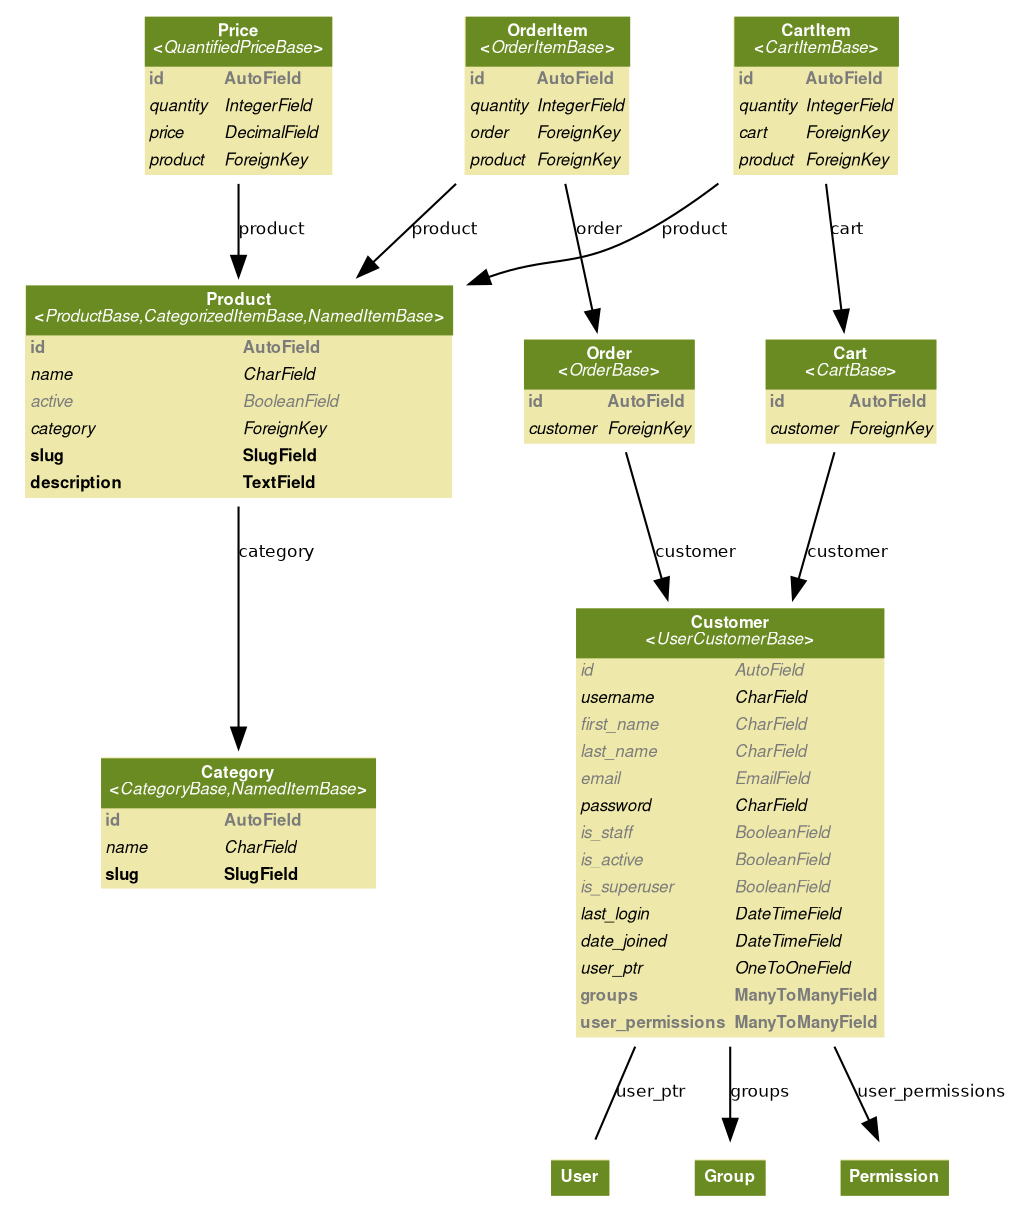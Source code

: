 
digraph name {
  fontname = "Helvetica"
  fontsize = 8

  node [
    fontname = "Helvetica"
    fontsize = 8
    shape = "plaintext"
  ]
  edge [
    fontname = "Helvetica"
    fontsize = 8
  ]





  
    basic_webshop_models_Price [label=<
    <TABLE BGCOLOR="palegoldenrod" BORDER="0" CELLBORDER="0" CELLSPACING="0">
     <TR><TD COLSPAN="2" CELLPADDING="4" ALIGN="CENTER" BGCOLOR="olivedrab4"
     ><FONT FACE="Helvetica Bold" COLOR="white"
     >Price<BR/>&lt;<FONT FACE="Helvetica Italic">QuantifiedPriceBase</FONT>&gt;</FONT></TD></TR>

    
        
        <TR><TD ALIGN="LEFT" BORDER="0"
        ><FONT COLOR="#7B7B7B" FACE="Helvetica Bold">id</FONT
        ></TD>
        <TD ALIGN="LEFT"
        ><FONT COLOR="#7B7B7B" FACE="Helvetica Bold">AutoField</FONT
        ></TD></TR>
        
        <TR><TD ALIGN="LEFT" BORDER="0"
        ><FONT FACE="Helvetica Italic">quantity</FONT
        ></TD>
        <TD ALIGN="LEFT"
        ><FONT FACE="Helvetica Italic">IntegerField</FONT
        ></TD></TR>
        
        <TR><TD ALIGN="LEFT" BORDER="0"
        ><FONT FACE="Helvetica Italic">price</FONT
        ></TD>
        <TD ALIGN="LEFT"
        ><FONT FACE="Helvetica Italic">DecimalField</FONT
        ></TD></TR>
        
        <TR><TD ALIGN="LEFT" BORDER="0"
        ><FONT FACE="Helvetica Italic">product</FONT
        ></TD>
        <TD ALIGN="LEFT"
        ><FONT FACE="Helvetica Italic">ForeignKey</FONT
        ></TD></TR>
        
    
    </TABLE>
    >]
  
    basic_webshop_models_Customer [label=<
    <TABLE BGCOLOR="palegoldenrod" BORDER="0" CELLBORDER="0" CELLSPACING="0">
     <TR><TD COLSPAN="2" CELLPADDING="4" ALIGN="CENTER" BGCOLOR="olivedrab4"
     ><FONT FACE="Helvetica Bold" COLOR="white"
     >Customer<BR/>&lt;<FONT FACE="Helvetica Italic">UserCustomerBase</FONT>&gt;</FONT></TD></TR>

    
        
        <TR><TD ALIGN="LEFT" BORDER="0"
        ><FONT COLOR="#7B7B7B" FACE="Helvetica Italic">id</FONT
        ></TD>
        <TD ALIGN="LEFT"
        ><FONT COLOR="#7B7B7B" FACE="Helvetica Italic">AutoField</FONT
        ></TD></TR>
        
        <TR><TD ALIGN="LEFT" BORDER="0"
        ><FONT FACE="Helvetica Italic">username</FONT
        ></TD>
        <TD ALIGN="LEFT"
        ><FONT FACE="Helvetica Italic">CharField</FONT
        ></TD></TR>
        
        <TR><TD ALIGN="LEFT" BORDER="0"
        ><FONT COLOR="#7B7B7B" FACE="Helvetica Italic">first_name</FONT
        ></TD>
        <TD ALIGN="LEFT"
        ><FONT COLOR="#7B7B7B" FACE="Helvetica Italic">CharField</FONT
        ></TD></TR>
        
        <TR><TD ALIGN="LEFT" BORDER="0"
        ><FONT COLOR="#7B7B7B" FACE="Helvetica Italic">last_name</FONT
        ></TD>
        <TD ALIGN="LEFT"
        ><FONT COLOR="#7B7B7B" FACE="Helvetica Italic">CharField</FONT
        ></TD></TR>
        
        <TR><TD ALIGN="LEFT" BORDER="0"
        ><FONT COLOR="#7B7B7B" FACE="Helvetica Italic">email</FONT
        ></TD>
        <TD ALIGN="LEFT"
        ><FONT COLOR="#7B7B7B" FACE="Helvetica Italic">EmailField</FONT
        ></TD></TR>
        
        <TR><TD ALIGN="LEFT" BORDER="0"
        ><FONT FACE="Helvetica Italic">password</FONT
        ></TD>
        <TD ALIGN="LEFT"
        ><FONT FACE="Helvetica Italic">CharField</FONT
        ></TD></TR>
        
        <TR><TD ALIGN="LEFT" BORDER="0"
        ><FONT COLOR="#7B7B7B" FACE="Helvetica Italic">is_staff</FONT
        ></TD>
        <TD ALIGN="LEFT"
        ><FONT COLOR="#7B7B7B" FACE="Helvetica Italic">BooleanField</FONT
        ></TD></TR>
        
        <TR><TD ALIGN="LEFT" BORDER="0"
        ><FONT COLOR="#7B7B7B" FACE="Helvetica Italic">is_active</FONT
        ></TD>
        <TD ALIGN="LEFT"
        ><FONT COLOR="#7B7B7B" FACE="Helvetica Italic">BooleanField</FONT
        ></TD></TR>
        
        <TR><TD ALIGN="LEFT" BORDER="0"
        ><FONT COLOR="#7B7B7B" FACE="Helvetica Italic">is_superuser</FONT
        ></TD>
        <TD ALIGN="LEFT"
        ><FONT COLOR="#7B7B7B" FACE="Helvetica Italic">BooleanField</FONT
        ></TD></TR>
        
        <TR><TD ALIGN="LEFT" BORDER="0"
        ><FONT FACE="Helvetica Italic">last_login</FONT
        ></TD>
        <TD ALIGN="LEFT"
        ><FONT FACE="Helvetica Italic">DateTimeField</FONT
        ></TD></TR>
        
        <TR><TD ALIGN="LEFT" BORDER="0"
        ><FONT FACE="Helvetica Italic">date_joined</FONT
        ></TD>
        <TD ALIGN="LEFT"
        ><FONT FACE="Helvetica Italic">DateTimeField</FONT
        ></TD></TR>
        
        <TR><TD ALIGN="LEFT" BORDER="0"
        ><FONT FACE="Helvetica Italic">user_ptr</FONT
        ></TD>
        <TD ALIGN="LEFT"
        ><FONT FACE="Helvetica Italic">OneToOneField</FONT
        ></TD></TR>
        
        <TR><TD ALIGN="LEFT" BORDER="0"
        ><FONT COLOR="#7B7B7B" FACE="Helvetica Bold">groups</FONT
        ></TD>
        <TD ALIGN="LEFT"
        ><FONT COLOR="#7B7B7B" FACE="Helvetica Bold">ManyToManyField</FONT
        ></TD></TR>
        
        <TR><TD ALIGN="LEFT" BORDER="0"
        ><FONT COLOR="#7B7B7B" FACE="Helvetica Bold">user_permissions</FONT
        ></TD>
        <TD ALIGN="LEFT"
        ><FONT COLOR="#7B7B7B" FACE="Helvetica Bold">ManyToManyField</FONT
        ></TD></TR>
        
    
    </TABLE>
    >]
  
    basic_webshop_models_Product [label=<
    <TABLE BGCOLOR="palegoldenrod" BORDER="0" CELLBORDER="0" CELLSPACING="0">
     <TR><TD COLSPAN="2" CELLPADDING="4" ALIGN="CENTER" BGCOLOR="olivedrab4"
     ><FONT FACE="Helvetica Bold" COLOR="white"
     >Product<BR/>&lt;<FONT FACE="Helvetica Italic">ProductBase,CategorizedItemBase,NamedItemBase</FONT>&gt;</FONT></TD></TR>

    
        
        <TR><TD ALIGN="LEFT" BORDER="0"
        ><FONT COLOR="#7B7B7B" FACE="Helvetica Bold">id</FONT
        ></TD>
        <TD ALIGN="LEFT"
        ><FONT COLOR="#7B7B7B" FACE="Helvetica Bold">AutoField</FONT
        ></TD></TR>
        
        <TR><TD ALIGN="LEFT" BORDER="0"
        ><FONT FACE="Helvetica Italic">name</FONT
        ></TD>
        <TD ALIGN="LEFT"
        ><FONT FACE="Helvetica Italic">CharField</FONT
        ></TD></TR>
        
        <TR><TD ALIGN="LEFT" BORDER="0"
        ><FONT COLOR="#7B7B7B" FACE="Helvetica Italic">active</FONT
        ></TD>
        <TD ALIGN="LEFT"
        ><FONT COLOR="#7B7B7B" FACE="Helvetica Italic">BooleanField</FONT
        ></TD></TR>
        
        <TR><TD ALIGN="LEFT" BORDER="0"
        ><FONT FACE="Helvetica Italic">category</FONT
        ></TD>
        <TD ALIGN="LEFT"
        ><FONT FACE="Helvetica Italic">ForeignKey</FONT
        ></TD></TR>
        
        <TR><TD ALIGN="LEFT" BORDER="0"
        ><FONT FACE="Helvetica Bold">slug</FONT
        ></TD>
        <TD ALIGN="LEFT"
        ><FONT FACE="Helvetica Bold">SlugField</FONT
        ></TD></TR>
        
        <TR><TD ALIGN="LEFT" BORDER="0"
        ><FONT FACE="Helvetica Bold">description</FONT
        ></TD>
        <TD ALIGN="LEFT"
        ><FONT FACE="Helvetica Bold">TextField</FONT
        ></TD></TR>
        
    
    </TABLE>
    >]
  
    basic_webshop_models_Cart [label=<
    <TABLE BGCOLOR="palegoldenrod" BORDER="0" CELLBORDER="0" CELLSPACING="0">
     <TR><TD COLSPAN="2" CELLPADDING="4" ALIGN="CENTER" BGCOLOR="olivedrab4"
     ><FONT FACE="Helvetica Bold" COLOR="white"
     >Cart<BR/>&lt;<FONT FACE="Helvetica Italic">CartBase</FONT>&gt;</FONT></TD></TR>

    
        
        <TR><TD ALIGN="LEFT" BORDER="0"
        ><FONT COLOR="#7B7B7B" FACE="Helvetica Bold">id</FONT
        ></TD>
        <TD ALIGN="LEFT"
        ><FONT COLOR="#7B7B7B" FACE="Helvetica Bold">AutoField</FONT
        ></TD></TR>
        
        <TR><TD ALIGN="LEFT" BORDER="0"
        ><FONT FACE="Helvetica Italic">customer</FONT
        ></TD>
        <TD ALIGN="LEFT"
        ><FONT FACE="Helvetica Italic">ForeignKey</FONT
        ></TD></TR>
        
    
    </TABLE>
    >]
  
    basic_webshop_models_CartItem [label=<
    <TABLE BGCOLOR="palegoldenrod" BORDER="0" CELLBORDER="0" CELLSPACING="0">
     <TR><TD COLSPAN="2" CELLPADDING="4" ALIGN="CENTER" BGCOLOR="olivedrab4"
     ><FONT FACE="Helvetica Bold" COLOR="white"
     >CartItem<BR/>&lt;<FONT FACE="Helvetica Italic">CartItemBase</FONT>&gt;</FONT></TD></TR>

    
        
        <TR><TD ALIGN="LEFT" BORDER="0"
        ><FONT COLOR="#7B7B7B" FACE="Helvetica Bold">id</FONT
        ></TD>
        <TD ALIGN="LEFT"
        ><FONT COLOR="#7B7B7B" FACE="Helvetica Bold">AutoField</FONT
        ></TD></TR>
        
        <TR><TD ALIGN="LEFT" BORDER="0"
        ><FONT FACE="Helvetica Italic">quantity</FONT
        ></TD>
        <TD ALIGN="LEFT"
        ><FONT FACE="Helvetica Italic">IntegerField</FONT
        ></TD></TR>
        
        <TR><TD ALIGN="LEFT" BORDER="0"
        ><FONT FACE="Helvetica Italic">cart</FONT
        ></TD>
        <TD ALIGN="LEFT"
        ><FONT FACE="Helvetica Italic">ForeignKey</FONT
        ></TD></TR>
        
        <TR><TD ALIGN="LEFT" BORDER="0"
        ><FONT FACE="Helvetica Italic">product</FONT
        ></TD>
        <TD ALIGN="LEFT"
        ><FONT FACE="Helvetica Italic">ForeignKey</FONT
        ></TD></TR>
        
    
    </TABLE>
    >]
  
    basic_webshop_models_Order [label=<
    <TABLE BGCOLOR="palegoldenrod" BORDER="0" CELLBORDER="0" CELLSPACING="0">
     <TR><TD COLSPAN="2" CELLPADDING="4" ALIGN="CENTER" BGCOLOR="olivedrab4"
     ><FONT FACE="Helvetica Bold" COLOR="white"
     >Order<BR/>&lt;<FONT FACE="Helvetica Italic">OrderBase</FONT>&gt;</FONT></TD></TR>

    
        
        <TR><TD ALIGN="LEFT" BORDER="0"
        ><FONT COLOR="#7B7B7B" FACE="Helvetica Bold">id</FONT
        ></TD>
        <TD ALIGN="LEFT"
        ><FONT COLOR="#7B7B7B" FACE="Helvetica Bold">AutoField</FONT
        ></TD></TR>
        
        <TR><TD ALIGN="LEFT" BORDER="0"
        ><FONT FACE="Helvetica Italic">customer</FONT
        ></TD>
        <TD ALIGN="LEFT"
        ><FONT FACE="Helvetica Italic">ForeignKey</FONT
        ></TD></TR>
        
    
    </TABLE>
    >]
  
    basic_webshop_models_OrderItem [label=<
    <TABLE BGCOLOR="palegoldenrod" BORDER="0" CELLBORDER="0" CELLSPACING="0">
     <TR><TD COLSPAN="2" CELLPADDING="4" ALIGN="CENTER" BGCOLOR="olivedrab4"
     ><FONT FACE="Helvetica Bold" COLOR="white"
     >OrderItem<BR/>&lt;<FONT FACE="Helvetica Italic">OrderItemBase</FONT>&gt;</FONT></TD></TR>

    
        
        <TR><TD ALIGN="LEFT" BORDER="0"
        ><FONT COLOR="#7B7B7B" FACE="Helvetica Bold">id</FONT
        ></TD>
        <TD ALIGN="LEFT"
        ><FONT COLOR="#7B7B7B" FACE="Helvetica Bold">AutoField</FONT
        ></TD></TR>
        
        <TR><TD ALIGN="LEFT" BORDER="0"
        ><FONT FACE="Helvetica Italic">quantity</FONT
        ></TD>
        <TD ALIGN="LEFT"
        ><FONT FACE="Helvetica Italic">IntegerField</FONT
        ></TD></TR>
        
        <TR><TD ALIGN="LEFT" BORDER="0"
        ><FONT FACE="Helvetica Italic">order</FONT
        ></TD>
        <TD ALIGN="LEFT"
        ><FONT FACE="Helvetica Italic">ForeignKey</FONT
        ></TD></TR>
        
        <TR><TD ALIGN="LEFT" BORDER="0"
        ><FONT FACE="Helvetica Italic">product</FONT
        ></TD>
        <TD ALIGN="LEFT"
        ><FONT FACE="Helvetica Italic">ForeignKey</FONT
        ></TD></TR>
        
    
    </TABLE>
    >]
  
    basic_webshop_models_Category [label=<
    <TABLE BGCOLOR="palegoldenrod" BORDER="0" CELLBORDER="0" CELLSPACING="0">
     <TR><TD COLSPAN="2" CELLPADDING="4" ALIGN="CENTER" BGCOLOR="olivedrab4"
     ><FONT FACE="Helvetica Bold" COLOR="white"
     >Category<BR/>&lt;<FONT FACE="Helvetica Italic">CategoryBase,NamedItemBase</FONT>&gt;</FONT></TD></TR>

    
        
        <TR><TD ALIGN="LEFT" BORDER="0"
        ><FONT COLOR="#7B7B7B" FACE="Helvetica Bold">id</FONT
        ></TD>
        <TD ALIGN="LEFT"
        ><FONT COLOR="#7B7B7B" FACE="Helvetica Bold">AutoField</FONT
        ></TD></TR>
        
        <TR><TD ALIGN="LEFT" BORDER="0"
        ><FONT FACE="Helvetica Italic">name</FONT
        ></TD>
        <TD ALIGN="LEFT"
        ><FONT FACE="Helvetica Italic">CharField</FONT
        ></TD></TR>
        
        <TR><TD ALIGN="LEFT" BORDER="0"
        ><FONT FACE="Helvetica Bold">slug</FONT
        ></TD>
        <TD ALIGN="LEFT"
        ><FONT FACE="Helvetica Bold">SlugField</FONT
        ></TD></TR>
        
    
    </TABLE>
    >]
  




  
    
    
    basic_webshop_models_Price -> basic_webshop_models_Product
    [label="product"] ;
    
  
    
    
    django_contrib_auth_models_User [label=<
        <TABLE BGCOLOR="palegoldenrod" BORDER="0" CELLBORDER="0" CELLSPACING="0">
        <TR><TD COLSPAN="2" CELLPADDING="4" ALIGN="CENTER" BGCOLOR="olivedrab4"
        ><FONT FACE="Helvetica Bold" COLOR="white"
        >User</FONT></TD></TR>
        </TABLE>
        >]
    
    basic_webshop_models_Customer -> django_contrib_auth_models_User
    [label="user_ptr"] [arrowhead=none arrowtail=none];
    
    
    django_contrib_auth_models_Group [label=<
        <TABLE BGCOLOR="palegoldenrod" BORDER="0" CELLBORDER="0" CELLSPACING="0">
        <TR><TD COLSPAN="2" CELLPADDING="4" ALIGN="CENTER" BGCOLOR="olivedrab4"
        ><FONT FACE="Helvetica Bold" COLOR="white"
        >Group</FONT></TD></TR>
        </TABLE>
        >]
    
    basic_webshop_models_Customer -> django_contrib_auth_models_Group
    [label="groups"] [arrowhead=normal arrowtail=normal];
    
    
    django_contrib_auth_models_Permission [label=<
        <TABLE BGCOLOR="palegoldenrod" BORDER="0" CELLBORDER="0" CELLSPACING="0">
        <TR><TD COLSPAN="2" CELLPADDING="4" ALIGN="CENTER" BGCOLOR="olivedrab4"
        ><FONT FACE="Helvetica Bold" COLOR="white"
        >Permission</FONT></TD></TR>
        </TABLE>
        >]
    
    basic_webshop_models_Customer -> django_contrib_auth_models_Permission
    [label="user_permissions"] [arrowhead=normal arrowtail=normal];
    
  
    
    
    basic_webshop_models_Product -> basic_webshop_models_Category
    [label="category"] ;
    
  
    
    
    basic_webshop_models_Cart -> basic_webshop_models_Customer
    [label="customer"] ;
    
  
    
    
    basic_webshop_models_CartItem -> basic_webshop_models_Cart
    [label="cart"] ;
    
    
    basic_webshop_models_CartItem -> basic_webshop_models_Product
    [label="product"] ;
    
  
    
    
    basic_webshop_models_Order -> basic_webshop_models_Customer
    [label="customer"] ;
    
  
    
    
    basic_webshop_models_OrderItem -> basic_webshop_models_Order
    [label="order"] ;
    
    
    basic_webshop_models_OrderItem -> basic_webshop_models_Product
    [label="product"] ;
    
  
    
  


}

